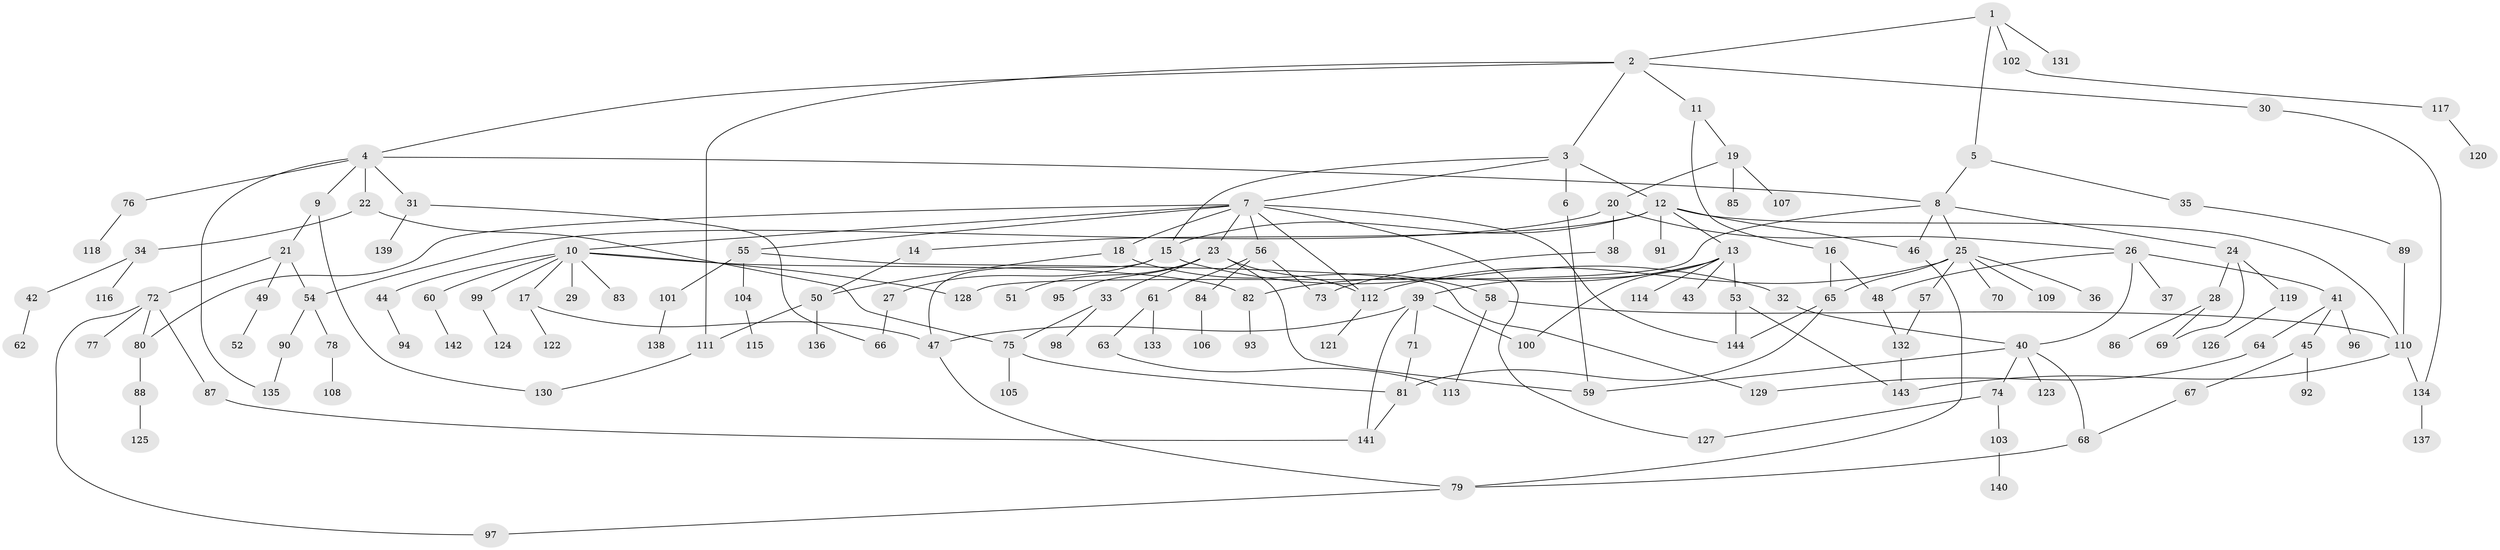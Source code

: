// Generated by graph-tools (version 1.1) at 2025/49/03/09/25 03:49:18]
// undirected, 144 vertices, 187 edges
graph export_dot {
graph [start="1"]
  node [color=gray90,style=filled];
  1;
  2;
  3;
  4;
  5;
  6;
  7;
  8;
  9;
  10;
  11;
  12;
  13;
  14;
  15;
  16;
  17;
  18;
  19;
  20;
  21;
  22;
  23;
  24;
  25;
  26;
  27;
  28;
  29;
  30;
  31;
  32;
  33;
  34;
  35;
  36;
  37;
  38;
  39;
  40;
  41;
  42;
  43;
  44;
  45;
  46;
  47;
  48;
  49;
  50;
  51;
  52;
  53;
  54;
  55;
  56;
  57;
  58;
  59;
  60;
  61;
  62;
  63;
  64;
  65;
  66;
  67;
  68;
  69;
  70;
  71;
  72;
  73;
  74;
  75;
  76;
  77;
  78;
  79;
  80;
  81;
  82;
  83;
  84;
  85;
  86;
  87;
  88;
  89;
  90;
  91;
  92;
  93;
  94;
  95;
  96;
  97;
  98;
  99;
  100;
  101;
  102;
  103;
  104;
  105;
  106;
  107;
  108;
  109;
  110;
  111;
  112;
  113;
  114;
  115;
  116;
  117;
  118;
  119;
  120;
  121;
  122;
  123;
  124;
  125;
  126;
  127;
  128;
  129;
  130;
  131;
  132;
  133;
  134;
  135;
  136;
  137;
  138;
  139;
  140;
  141;
  142;
  143;
  144;
  1 -- 2;
  1 -- 5;
  1 -- 102;
  1 -- 131;
  2 -- 3;
  2 -- 4;
  2 -- 11;
  2 -- 30;
  2 -- 111;
  3 -- 6;
  3 -- 7;
  3 -- 12;
  3 -- 15;
  4 -- 9;
  4 -- 22;
  4 -- 31;
  4 -- 76;
  4 -- 135;
  4 -- 8;
  5 -- 8;
  5 -- 35;
  6 -- 59;
  7 -- 10;
  7 -- 18;
  7 -- 23;
  7 -- 55;
  7 -- 56;
  7 -- 127;
  7 -- 144;
  7 -- 112;
  7 -- 80;
  8 -- 24;
  8 -- 25;
  8 -- 46;
  8 -- 128;
  9 -- 21;
  9 -- 130;
  10 -- 17;
  10 -- 29;
  10 -- 44;
  10 -- 60;
  10 -- 82;
  10 -- 83;
  10 -- 99;
  10 -- 128;
  11 -- 16;
  11 -- 19;
  12 -- 13;
  12 -- 14;
  12 -- 15;
  12 -- 91;
  12 -- 110;
  12 -- 46;
  13 -- 39;
  13 -- 43;
  13 -- 53;
  13 -- 100;
  13 -- 114;
  13 -- 82;
  14 -- 50;
  15 -- 27;
  15 -- 32;
  15 -- 47;
  16 -- 48;
  16 -- 65;
  17 -- 47;
  17 -- 122;
  18 -- 50;
  18 -- 58;
  19 -- 20;
  19 -- 85;
  19 -- 107;
  20 -- 26;
  20 -- 38;
  20 -- 54;
  21 -- 49;
  21 -- 72;
  21 -- 54;
  22 -- 34;
  22 -- 75;
  23 -- 33;
  23 -- 51;
  23 -- 95;
  23 -- 112;
  23 -- 59;
  24 -- 28;
  24 -- 69;
  24 -- 119;
  25 -- 36;
  25 -- 57;
  25 -- 70;
  25 -- 109;
  25 -- 112;
  25 -- 65;
  26 -- 37;
  26 -- 40;
  26 -- 41;
  26 -- 48;
  27 -- 66;
  28 -- 86;
  28 -- 69;
  30 -- 134;
  31 -- 139;
  31 -- 66;
  32 -- 40;
  33 -- 75;
  33 -- 98;
  34 -- 42;
  34 -- 116;
  35 -- 89;
  38 -- 73;
  39 -- 71;
  39 -- 141;
  39 -- 47;
  39 -- 100;
  40 -- 68;
  40 -- 74;
  40 -- 123;
  40 -- 59;
  41 -- 45;
  41 -- 64;
  41 -- 96;
  42 -- 62;
  44 -- 94;
  45 -- 67;
  45 -- 92;
  46 -- 79;
  47 -- 79;
  48 -- 132;
  49 -- 52;
  50 -- 136;
  50 -- 111;
  53 -- 144;
  53 -- 143;
  54 -- 78;
  54 -- 90;
  55 -- 101;
  55 -- 104;
  55 -- 129;
  56 -- 61;
  56 -- 84;
  56 -- 73;
  57 -- 132;
  58 -- 110;
  58 -- 113;
  60 -- 142;
  61 -- 63;
  61 -- 133;
  63 -- 113;
  64 -- 129;
  65 -- 144;
  65 -- 81;
  67 -- 68;
  68 -- 79;
  71 -- 81;
  72 -- 77;
  72 -- 80;
  72 -- 87;
  72 -- 97;
  74 -- 103;
  74 -- 127;
  75 -- 81;
  75 -- 105;
  76 -- 118;
  78 -- 108;
  79 -- 97;
  80 -- 88;
  81 -- 141;
  82 -- 93;
  84 -- 106;
  87 -- 141;
  88 -- 125;
  89 -- 110;
  90 -- 135;
  99 -- 124;
  101 -- 138;
  102 -- 117;
  103 -- 140;
  104 -- 115;
  110 -- 134;
  110 -- 143;
  111 -- 130;
  112 -- 121;
  117 -- 120;
  119 -- 126;
  132 -- 143;
  134 -- 137;
}
